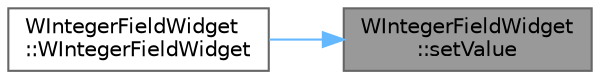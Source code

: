 digraph "WIntegerFieldWidget::setValue"
{
 // LATEX_PDF_SIZE
  bgcolor="transparent";
  edge [fontname=Helvetica,fontsize=10,labelfontname=Helvetica,labelfontsize=10];
  node [fontname=Helvetica,fontsize=10,shape=box,height=0.2,width=0.4];
  rankdir="RL";
  Node1 [id="Node000001",label="WIntegerFieldWidget\l::setValue",height=0.2,width=0.4,color="gray40", fillcolor="grey60", style="filled", fontcolor="black",tooltip=" "];
  Node1 -> Node2 [id="edge1_Node000001_Node000002",dir="back",color="steelblue1",style="solid",tooltip=" "];
  Node2 [id="Node000002",label="WIntegerFieldWidget\l::WIntegerFieldWidget",height=0.2,width=0.4,color="grey40", fillcolor="white", style="filled",URL="$class_w_integer_field_widget.html#a6e329453f94fef4263a35b69edcc4ce3",tooltip=" "];
}
